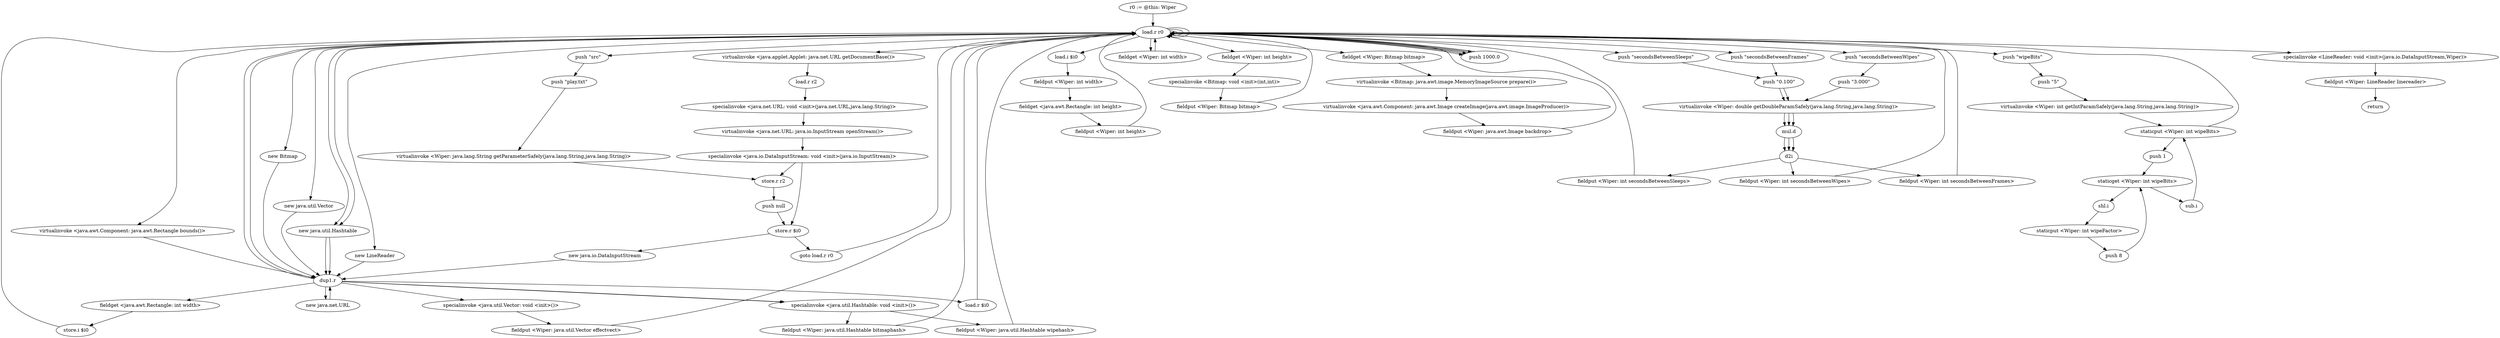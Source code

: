 digraph "" {
    "r0 := @this: Wiper"
    "load.r r0"
    "r0 := @this: Wiper"->"load.r r0";
    "load.r r0"->"load.r r0";
    "virtualinvoke <java.awt.Component: java.awt.Rectangle bounds()>"
    "load.r r0"->"virtualinvoke <java.awt.Component: java.awt.Rectangle bounds()>";
    "dup1.r"
    "virtualinvoke <java.awt.Component: java.awt.Rectangle bounds()>"->"dup1.r";
    "fieldget <java.awt.Rectangle: int width>"
    "dup1.r"->"fieldget <java.awt.Rectangle: int width>";
    "store.i $i0"
    "fieldget <java.awt.Rectangle: int width>"->"store.i $i0";
    "store.i $i0"->"load.r r0";
    "load.i $i0"
    "load.r r0"->"load.i $i0";
    "fieldput <Wiper: int width>"
    "load.i $i0"->"fieldput <Wiper: int width>";
    "fieldget <java.awt.Rectangle: int height>"
    "fieldput <Wiper: int width>"->"fieldget <java.awt.Rectangle: int height>";
    "fieldput <Wiper: int height>"
    "fieldget <java.awt.Rectangle: int height>"->"fieldput <Wiper: int height>";
    "fieldput <Wiper: int height>"->"load.r r0";
    "new Bitmap"
    "load.r r0"->"new Bitmap";
    "new Bitmap"->"dup1.r";
    "dup1.r"->"load.r r0";
    "fieldget <Wiper: int width>"
    "load.r r0"->"fieldget <Wiper: int width>";
    "fieldget <Wiper: int width>"->"load.r r0";
    "fieldget <Wiper: int height>"
    "load.r r0"->"fieldget <Wiper: int height>";
    "specialinvoke <Bitmap: void <init>(int,int)>"
    "fieldget <Wiper: int height>"->"specialinvoke <Bitmap: void <init>(int,int)>";
    "fieldput <Wiper: Bitmap bitmap>"
    "specialinvoke <Bitmap: void <init>(int,int)>"->"fieldput <Wiper: Bitmap bitmap>";
    "fieldput <Wiper: Bitmap bitmap>"->"load.r r0";
    "load.r r0"->"load.r r0";
    "load.r r0"->"load.r r0";
    "fieldget <Wiper: Bitmap bitmap>"
    "load.r r0"->"fieldget <Wiper: Bitmap bitmap>";
    "virtualinvoke <Bitmap: java.awt.image.MemoryImageSource prepare()>"
    "fieldget <Wiper: Bitmap bitmap>"->"virtualinvoke <Bitmap: java.awt.image.MemoryImageSource prepare()>";
    "virtualinvoke <java.awt.Component: java.awt.Image createImage(java.awt.image.ImageProducer)>"
    "virtualinvoke <Bitmap: java.awt.image.MemoryImageSource prepare()>"->"virtualinvoke <java.awt.Component: java.awt.Image createImage(java.awt.image.ImageProducer)>";
    "fieldput <Wiper: java.awt.Image backdrop>"
    "virtualinvoke <java.awt.Component: java.awt.Image createImage(java.awt.image.ImageProducer)>"->"fieldput <Wiper: java.awt.Image backdrop>";
    "fieldput <Wiper: java.awt.Image backdrop>"->"load.r r0";
    "new java.util.Vector"
    "load.r r0"->"new java.util.Vector";
    "new java.util.Vector"->"dup1.r";
    "specialinvoke <java.util.Vector: void <init>()>"
    "dup1.r"->"specialinvoke <java.util.Vector: void <init>()>";
    "fieldput <Wiper: java.util.Vector effectvect>"
    "specialinvoke <java.util.Vector: void <init>()>"->"fieldput <Wiper: java.util.Vector effectvect>";
    "fieldput <Wiper: java.util.Vector effectvect>"->"load.r r0";
    "new java.util.Hashtable"
    "load.r r0"->"new java.util.Hashtable";
    "new java.util.Hashtable"->"dup1.r";
    "specialinvoke <java.util.Hashtable: void <init>()>"
    "dup1.r"->"specialinvoke <java.util.Hashtable: void <init>()>";
    "fieldput <Wiper: java.util.Hashtable bitmaphash>"
    "specialinvoke <java.util.Hashtable: void <init>()>"->"fieldput <Wiper: java.util.Hashtable bitmaphash>";
    "fieldput <Wiper: java.util.Hashtable bitmaphash>"->"load.r r0";
    "load.r r0"->"new java.util.Hashtable";
    "new java.util.Hashtable"->"dup1.r";
    "dup1.r"->"specialinvoke <java.util.Hashtable: void <init>()>";
    "fieldput <Wiper: java.util.Hashtable wipehash>"
    "specialinvoke <java.util.Hashtable: void <init>()>"->"fieldput <Wiper: java.util.Hashtable wipehash>";
    "fieldput <Wiper: java.util.Hashtable wipehash>"->"load.r r0";
    "push 1000.0"
    "load.r r0"->"push 1000.0";
    "push 1000.0"->"load.r r0";
    "push \"secondsBetweenSleeps\""
    "load.r r0"->"push \"secondsBetweenSleeps\"";
    "push \"0.100\""
    "push \"secondsBetweenSleeps\""->"push \"0.100\"";
    "virtualinvoke <Wiper: double getDoubleParamSafely(java.lang.String,java.lang.String)>"
    "push \"0.100\""->"virtualinvoke <Wiper: double getDoubleParamSafely(java.lang.String,java.lang.String)>";
    "mul.d"
    "virtualinvoke <Wiper: double getDoubleParamSafely(java.lang.String,java.lang.String)>"->"mul.d";
    "d2i"
    "mul.d"->"d2i";
    "fieldput <Wiper: int secondsBetweenSleeps>"
    "d2i"->"fieldput <Wiper: int secondsBetweenSleeps>";
    "fieldput <Wiper: int secondsBetweenSleeps>"->"load.r r0";
    "load.r r0"->"push 1000.0";
    "push 1000.0"->"load.r r0";
    "push \"secondsBetweenWipes\""
    "load.r r0"->"push \"secondsBetweenWipes\"";
    "push \"3.000\""
    "push \"secondsBetweenWipes\""->"push \"3.000\"";
    "push \"3.000\""->"virtualinvoke <Wiper: double getDoubleParamSafely(java.lang.String,java.lang.String)>";
    "virtualinvoke <Wiper: double getDoubleParamSafely(java.lang.String,java.lang.String)>"->"mul.d";
    "mul.d"->"d2i";
    "fieldput <Wiper: int secondsBetweenWipes>"
    "d2i"->"fieldput <Wiper: int secondsBetweenWipes>";
    "fieldput <Wiper: int secondsBetweenWipes>"->"load.r r0";
    "load.r r0"->"push 1000.0";
    "push 1000.0"->"load.r r0";
    "push \"secondsBetweenFrames\""
    "load.r r0"->"push \"secondsBetweenFrames\"";
    "push \"secondsBetweenFrames\""->"push \"0.100\"";
    "push \"0.100\""->"virtualinvoke <Wiper: double getDoubleParamSafely(java.lang.String,java.lang.String)>";
    "virtualinvoke <Wiper: double getDoubleParamSafely(java.lang.String,java.lang.String)>"->"mul.d";
    "mul.d"->"d2i";
    "fieldput <Wiper: int secondsBetweenFrames>"
    "d2i"->"fieldput <Wiper: int secondsBetweenFrames>";
    "fieldput <Wiper: int secondsBetweenFrames>"->"load.r r0";
    "push \"wipeBits\""
    "load.r r0"->"push \"wipeBits\"";
    "push \"5\""
    "push \"wipeBits\""->"push \"5\"";
    "virtualinvoke <Wiper: int getIntParamSafely(java.lang.String,java.lang.String)>"
    "push \"5\""->"virtualinvoke <Wiper: int getIntParamSafely(java.lang.String,java.lang.String)>";
    "staticput <Wiper: int wipeBits>"
    "virtualinvoke <Wiper: int getIntParamSafely(java.lang.String,java.lang.String)>"->"staticput <Wiper: int wipeBits>";
    "push 1"
    "staticput <Wiper: int wipeBits>"->"push 1";
    "staticget <Wiper: int wipeBits>"
    "push 1"->"staticget <Wiper: int wipeBits>";
    "shl.i"
    "staticget <Wiper: int wipeBits>"->"shl.i";
    "staticput <Wiper: int wipeFactor>"
    "shl.i"->"staticput <Wiper: int wipeFactor>";
    "push 8"
    "staticput <Wiper: int wipeFactor>"->"push 8";
    "push 8"->"staticget <Wiper: int wipeBits>";
    "sub.i"
    "staticget <Wiper: int wipeBits>"->"sub.i";
    "sub.i"->"staticput <Wiper: int wipeBits>";
    "staticput <Wiper: int wipeBits>"->"load.r r0";
    "push \"src\""
    "load.r r0"->"push \"src\"";
    "push \"play.txt\""
    "push \"src\""->"push \"play.txt\"";
    "virtualinvoke <Wiper: java.lang.String getParameterSafely(java.lang.String,java.lang.String)>"
    "push \"play.txt\""->"virtualinvoke <Wiper: java.lang.String getParameterSafely(java.lang.String,java.lang.String)>";
    "store.r r2"
    "virtualinvoke <Wiper: java.lang.String getParameterSafely(java.lang.String,java.lang.String)>"->"store.r r2";
    "push null"
    "store.r r2"->"push null";
    "store.r $i0"
    "push null"->"store.r $i0";
    "new java.io.DataInputStream"
    "store.r $i0"->"new java.io.DataInputStream";
    "new java.io.DataInputStream"->"dup1.r";
    "new java.net.URL"
    "dup1.r"->"new java.net.URL";
    "new java.net.URL"->"dup1.r";
    "dup1.r"->"load.r r0";
    "virtualinvoke <java.applet.Applet: java.net.URL getDocumentBase()>"
    "load.r r0"->"virtualinvoke <java.applet.Applet: java.net.URL getDocumentBase()>";
    "load.r r2"
    "virtualinvoke <java.applet.Applet: java.net.URL getDocumentBase()>"->"load.r r2";
    "specialinvoke <java.net.URL: void <init>(java.net.URL,java.lang.String)>"
    "load.r r2"->"specialinvoke <java.net.URL: void <init>(java.net.URL,java.lang.String)>";
    "virtualinvoke <java.net.URL: java.io.InputStream openStream()>"
    "specialinvoke <java.net.URL: void <init>(java.net.URL,java.lang.String)>"->"virtualinvoke <java.net.URL: java.io.InputStream openStream()>";
    "specialinvoke <java.io.DataInputStream: void <init>(java.io.InputStream)>"
    "virtualinvoke <java.net.URL: java.io.InputStream openStream()>"->"specialinvoke <java.io.DataInputStream: void <init>(java.io.InputStream)>";
    "specialinvoke <java.io.DataInputStream: void <init>(java.io.InputStream)>"->"store.r $i0";
    "goto load.r r0"
    "store.r $i0"->"goto load.r r0";
    "goto load.r r0"->"load.r r0";
    "new LineReader"
    "load.r r0"->"new LineReader";
    "new LineReader"->"dup1.r";
    "load.r $i0"
    "dup1.r"->"load.r $i0";
    "load.r $i0"->"load.r r0";
    "specialinvoke <LineReader: void <init>(java.io.DataInputStream,Wiper)>"
    "load.r r0"->"specialinvoke <LineReader: void <init>(java.io.DataInputStream,Wiper)>";
    "fieldput <Wiper: LineReader linereader>"
    "specialinvoke <LineReader: void <init>(java.io.DataInputStream,Wiper)>"->"fieldput <Wiper: LineReader linereader>";
    "return"
    "fieldput <Wiper: LineReader linereader>"->"return";
    "specialinvoke <java.io.DataInputStream: void <init>(java.io.InputStream)>"->"store.r r2";
}
